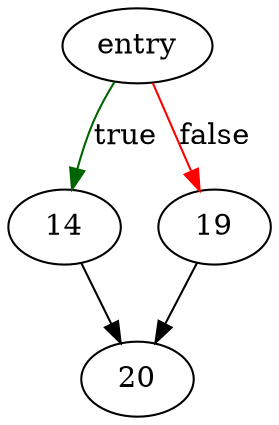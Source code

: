 digraph "btreePageLookup" {
	// Node definitions.
	2 [label=entry];
	14;
	19;
	20;

	// Edge definitions.
	2 -> 14 [
		color=darkgreen
		label=true
	];
	2 -> 19 [
		color=red
		label=false
	];
	14 -> 20;
	19 -> 20;
}